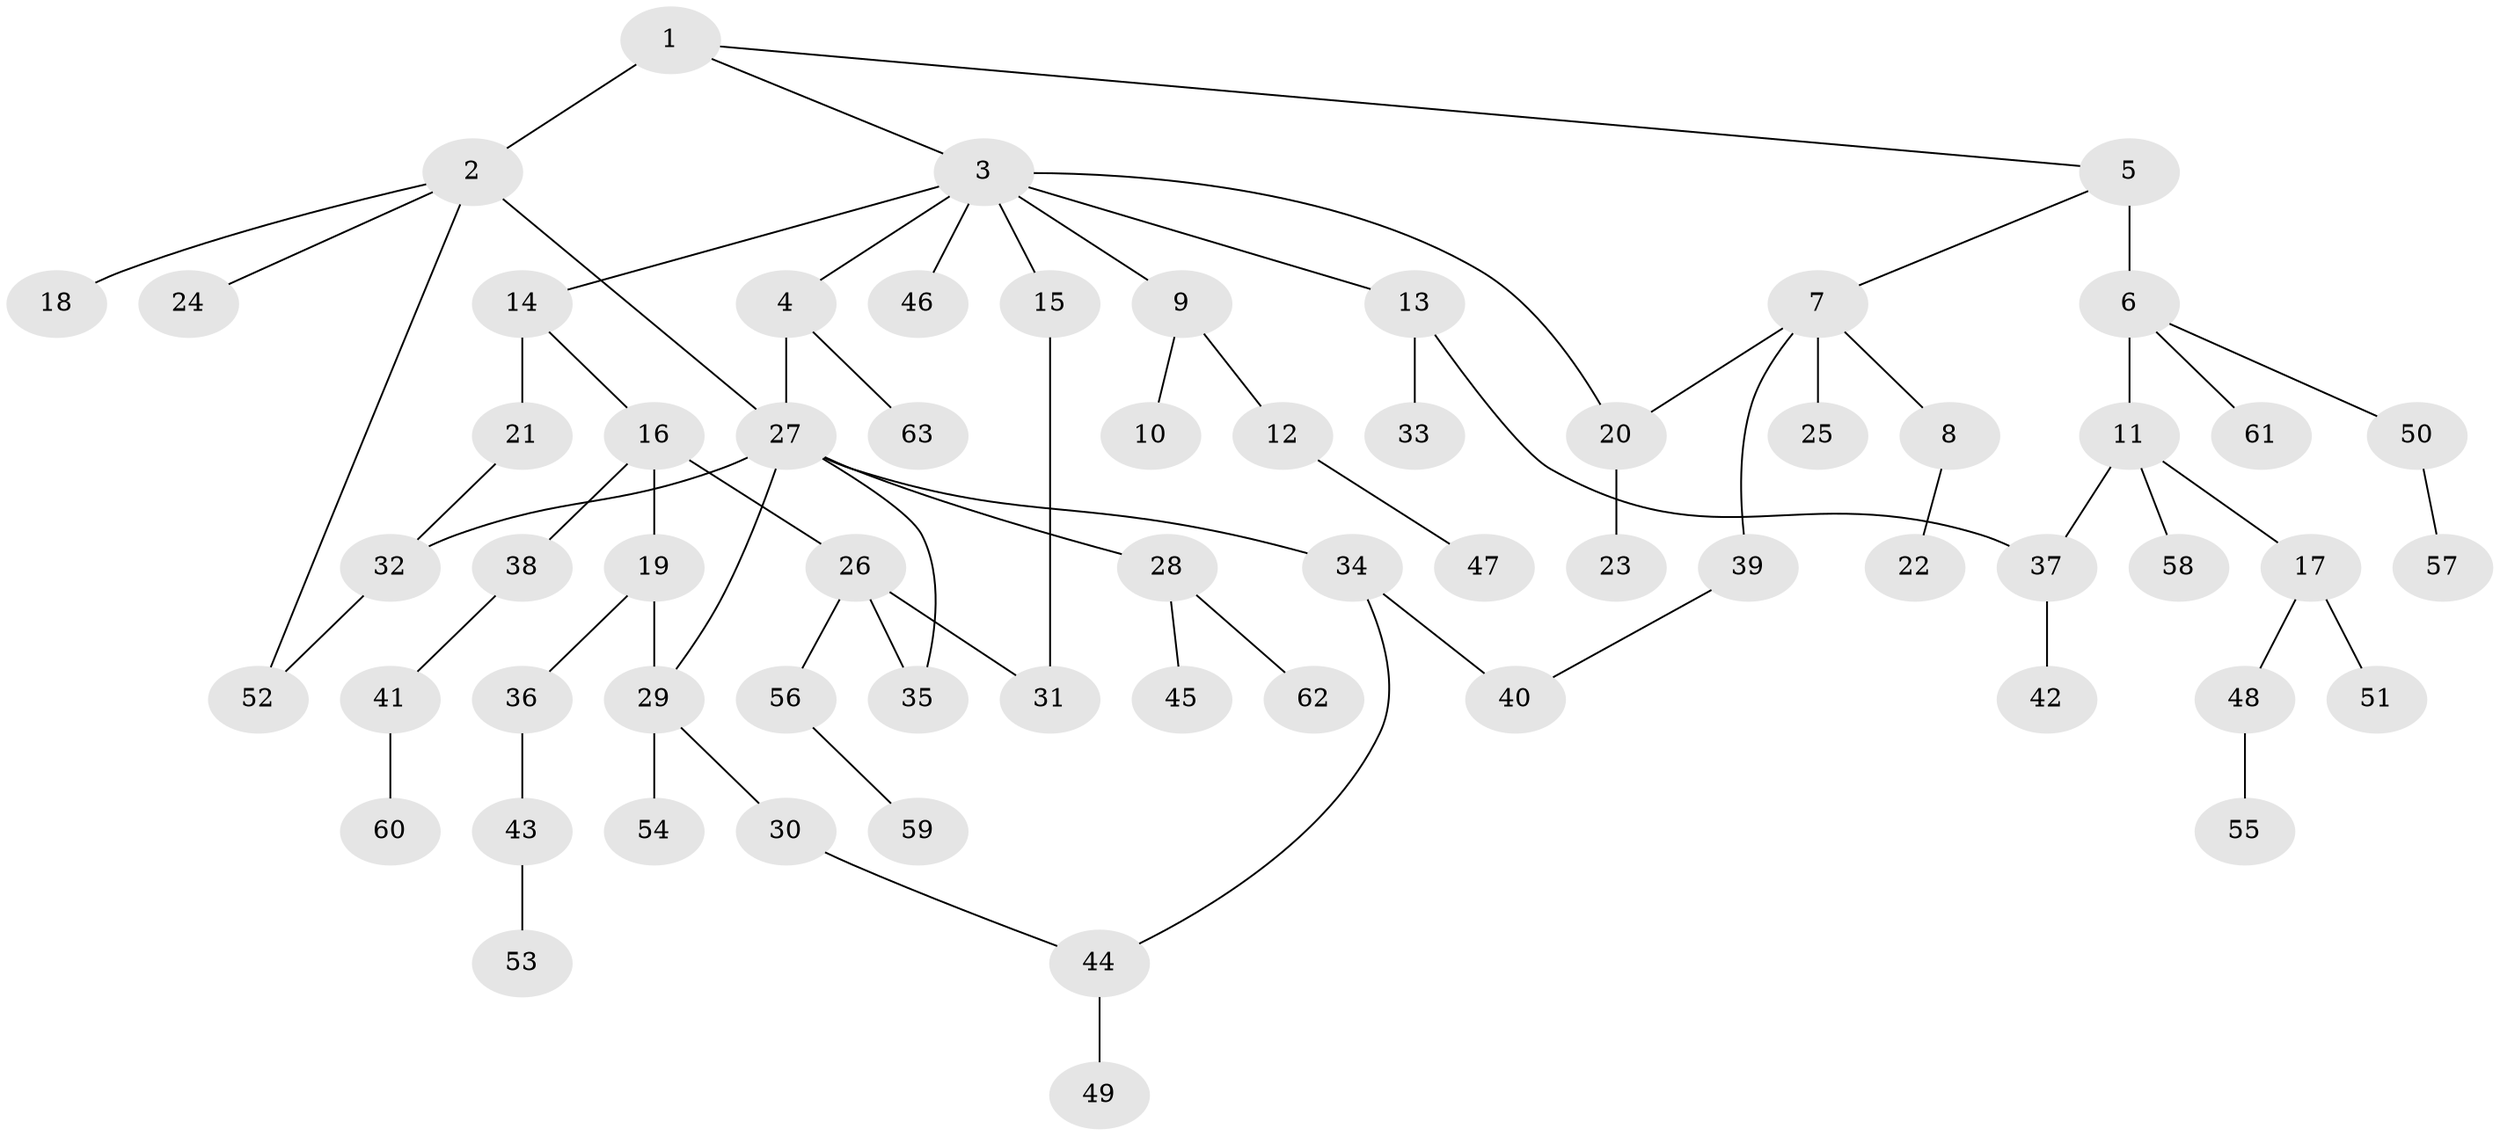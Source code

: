 // original degree distribution, {2: 0.25396825396825395, 7: 0.007936507936507936, 9: 0.007936507936507936, 5: 0.06349206349206349, 6: 0.023809523809523808, 4: 0.03968253968253968, 1: 0.4523809523809524, 3: 0.15079365079365079}
// Generated by graph-tools (version 1.1) at 2025/34/03/09/25 02:34:24]
// undirected, 63 vertices, 72 edges
graph export_dot {
graph [start="1"]
  node [color=gray90,style=filled];
  1;
  2;
  3;
  4;
  5;
  6;
  7;
  8;
  9;
  10;
  11;
  12;
  13;
  14;
  15;
  16;
  17;
  18;
  19;
  20;
  21;
  22;
  23;
  24;
  25;
  26;
  27;
  28;
  29;
  30;
  31;
  32;
  33;
  34;
  35;
  36;
  37;
  38;
  39;
  40;
  41;
  42;
  43;
  44;
  45;
  46;
  47;
  48;
  49;
  50;
  51;
  52;
  53;
  54;
  55;
  56;
  57;
  58;
  59;
  60;
  61;
  62;
  63;
  1 -- 2 [weight=2.0];
  1 -- 3 [weight=1.0];
  1 -- 5 [weight=1.0];
  2 -- 18 [weight=1.0];
  2 -- 24 [weight=1.0];
  2 -- 27 [weight=1.0];
  2 -- 52 [weight=1.0];
  3 -- 4 [weight=1.0];
  3 -- 9 [weight=1.0];
  3 -- 13 [weight=1.0];
  3 -- 14 [weight=1.0];
  3 -- 15 [weight=1.0];
  3 -- 20 [weight=1.0];
  3 -- 46 [weight=1.0];
  4 -- 27 [weight=1.0];
  4 -- 63 [weight=2.0];
  5 -- 6 [weight=3.0];
  5 -- 7 [weight=1.0];
  6 -- 11 [weight=1.0];
  6 -- 50 [weight=1.0];
  6 -- 61 [weight=1.0];
  7 -- 8 [weight=1.0];
  7 -- 20 [weight=1.0];
  7 -- 25 [weight=1.0];
  7 -- 39 [weight=1.0];
  8 -- 22 [weight=3.0];
  9 -- 10 [weight=2.0];
  9 -- 12 [weight=1.0];
  11 -- 17 [weight=1.0];
  11 -- 37 [weight=1.0];
  11 -- 58 [weight=1.0];
  12 -- 47 [weight=1.0];
  13 -- 33 [weight=2.0];
  13 -- 37 [weight=1.0];
  14 -- 16 [weight=1.0];
  14 -- 21 [weight=3.0];
  15 -- 31 [weight=1.0];
  16 -- 19 [weight=1.0];
  16 -- 26 [weight=1.0];
  16 -- 38 [weight=1.0];
  17 -- 48 [weight=1.0];
  17 -- 51 [weight=1.0];
  19 -- 29 [weight=2.0];
  19 -- 36 [weight=1.0];
  20 -- 23 [weight=2.0];
  21 -- 32 [weight=1.0];
  26 -- 31 [weight=1.0];
  26 -- 35 [weight=1.0];
  26 -- 56 [weight=1.0];
  27 -- 28 [weight=2.0];
  27 -- 29 [weight=1.0];
  27 -- 32 [weight=1.0];
  27 -- 34 [weight=1.0];
  27 -- 35 [weight=1.0];
  28 -- 45 [weight=1.0];
  28 -- 62 [weight=1.0];
  29 -- 30 [weight=1.0];
  29 -- 54 [weight=1.0];
  30 -- 44 [weight=1.0];
  32 -- 52 [weight=1.0];
  34 -- 40 [weight=2.0];
  34 -- 44 [weight=1.0];
  36 -- 43 [weight=1.0];
  37 -- 42 [weight=2.0];
  38 -- 41 [weight=1.0];
  39 -- 40 [weight=1.0];
  41 -- 60 [weight=1.0];
  43 -- 53 [weight=1.0];
  44 -- 49 [weight=2.0];
  48 -- 55 [weight=1.0];
  50 -- 57 [weight=1.0];
  56 -- 59 [weight=1.0];
}
